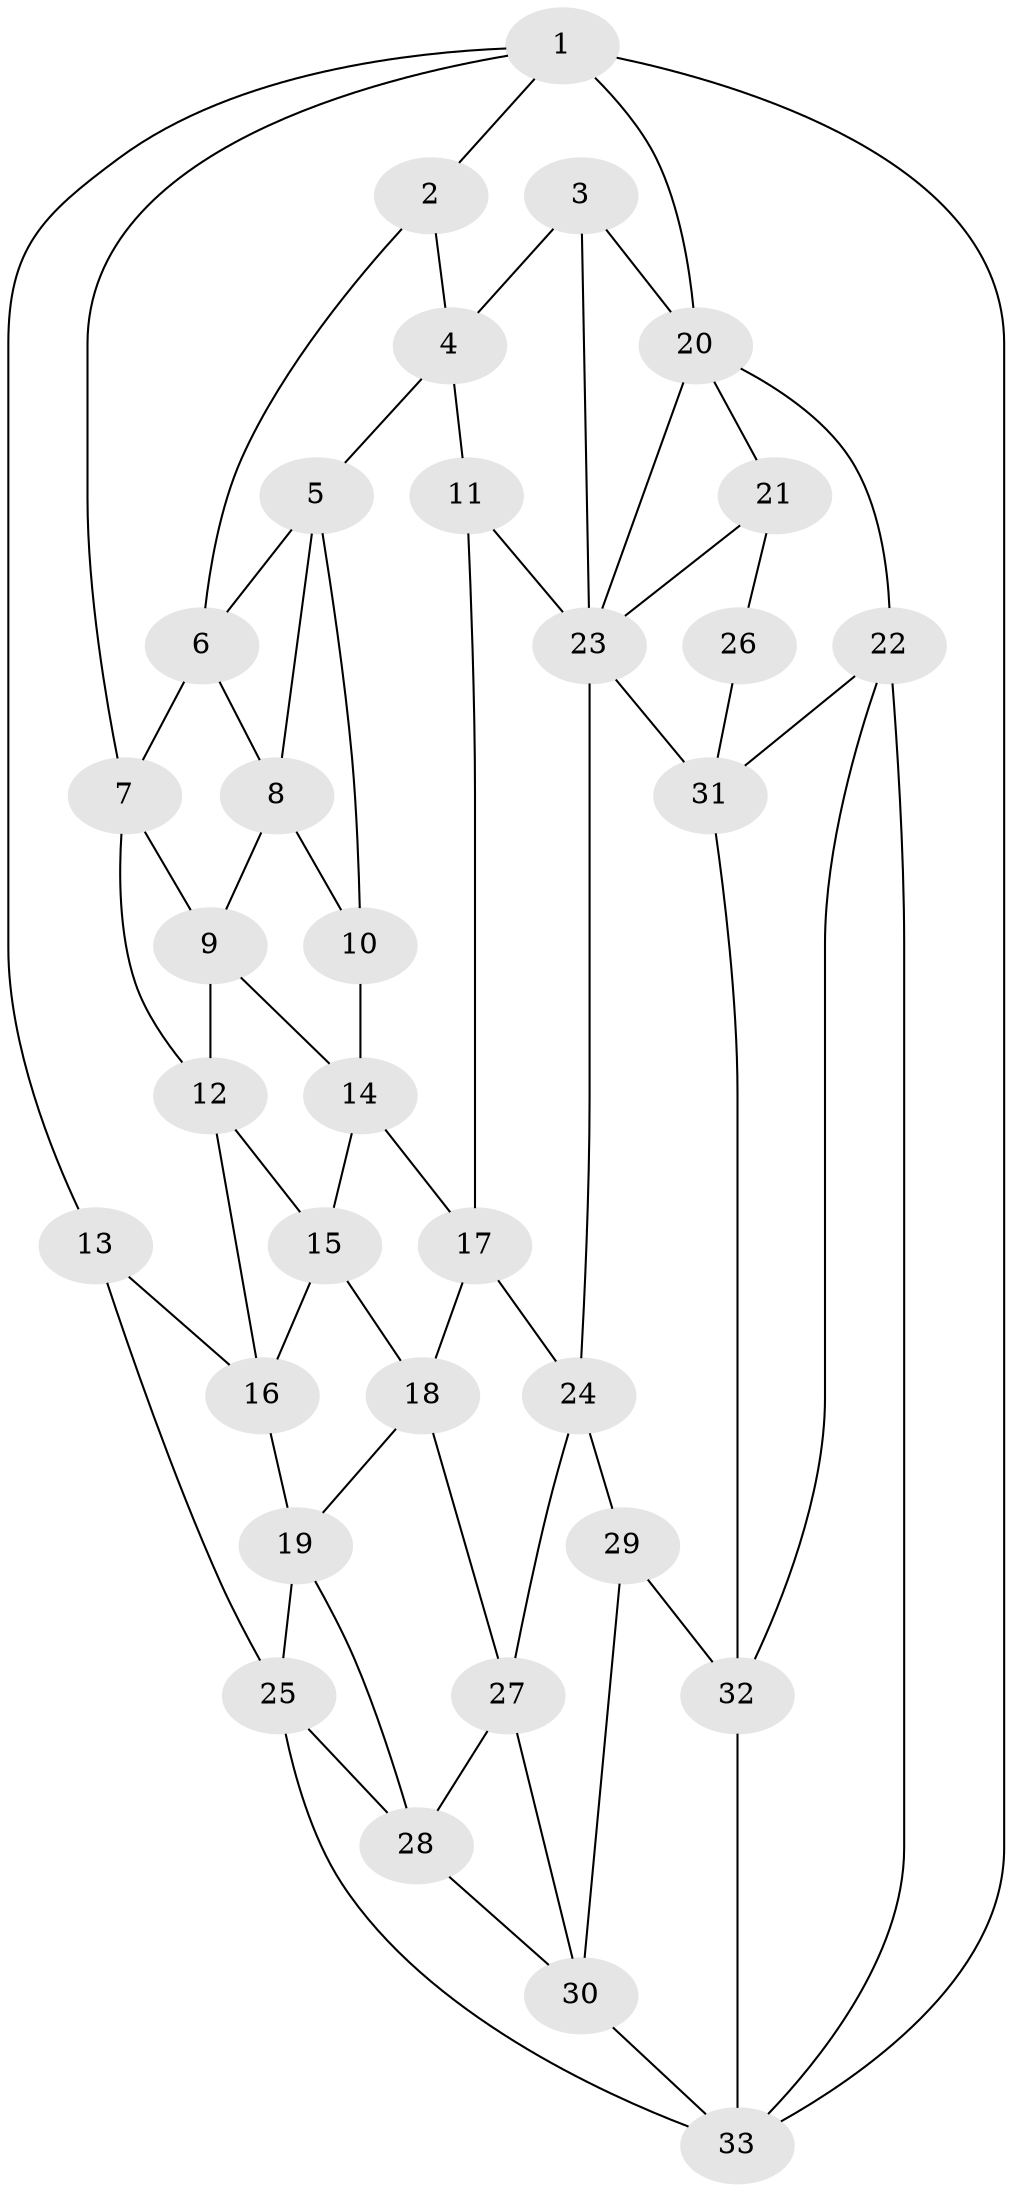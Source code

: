 // original degree distribution, {3: 0.03076923076923077, 5: 0.49230769230769234, 4: 0.26153846153846155, 6: 0.2153846153846154}
// Generated by graph-tools (version 1.1) at 2025/27/03/09/25 03:27:16]
// undirected, 33 vertices, 64 edges
graph export_dot {
graph [start="1"]
  node [color=gray90,style=filled];
  1;
  2;
  3;
  4;
  5;
  6;
  7;
  8;
  9;
  10;
  11;
  12;
  13;
  14;
  15;
  16;
  17;
  18;
  19;
  20;
  21;
  22;
  23;
  24;
  25;
  26;
  27;
  28;
  29;
  30;
  31;
  32;
  33;
  1 -- 2 [weight=1.0];
  1 -- 7 [weight=1.0];
  1 -- 13 [weight=1.0];
  1 -- 20 [weight=2.0];
  1 -- 33 [weight=1.0];
  2 -- 4 [weight=1.0];
  2 -- 6 [weight=1.0];
  3 -- 4 [weight=1.0];
  3 -- 20 [weight=1.0];
  3 -- 23 [weight=1.0];
  4 -- 5 [weight=1.0];
  4 -- 11 [weight=1.0];
  5 -- 6 [weight=1.0];
  5 -- 8 [weight=1.0];
  5 -- 10 [weight=1.0];
  6 -- 7 [weight=1.0];
  6 -- 8 [weight=1.0];
  7 -- 9 [weight=1.0];
  7 -- 12 [weight=1.0];
  8 -- 9 [weight=1.0];
  8 -- 10 [weight=1.0];
  9 -- 12 [weight=1.0];
  9 -- 14 [weight=1.0];
  10 -- 14 [weight=1.0];
  11 -- 17 [weight=1.0];
  11 -- 23 [weight=1.0];
  12 -- 15 [weight=1.0];
  12 -- 16 [weight=1.0];
  13 -- 16 [weight=1.0];
  13 -- 25 [weight=1.0];
  14 -- 15 [weight=1.0];
  14 -- 17 [weight=1.0];
  15 -- 16 [weight=1.0];
  15 -- 18 [weight=1.0];
  16 -- 19 [weight=1.0];
  17 -- 18 [weight=1.0];
  17 -- 24 [weight=1.0];
  18 -- 19 [weight=1.0];
  18 -- 27 [weight=1.0];
  19 -- 25 [weight=1.0];
  19 -- 28 [weight=1.0];
  20 -- 21 [weight=1.0];
  20 -- 22 [weight=2.0];
  20 -- 23 [weight=1.0];
  21 -- 23 [weight=1.0];
  21 -- 26 [weight=2.0];
  22 -- 31 [weight=1.0];
  22 -- 32 [weight=1.0];
  22 -- 33 [weight=1.0];
  23 -- 24 [weight=1.0];
  23 -- 31 [weight=1.0];
  24 -- 27 [weight=1.0];
  24 -- 29 [weight=1.0];
  25 -- 28 [weight=1.0];
  25 -- 33 [weight=1.0];
  26 -- 31 [weight=1.0];
  27 -- 28 [weight=1.0];
  27 -- 30 [weight=1.0];
  28 -- 30 [weight=1.0];
  29 -- 30 [weight=1.0];
  29 -- 32 [weight=1.0];
  30 -- 33 [weight=1.0];
  31 -- 32 [weight=1.0];
  32 -- 33 [weight=1.0];
}
